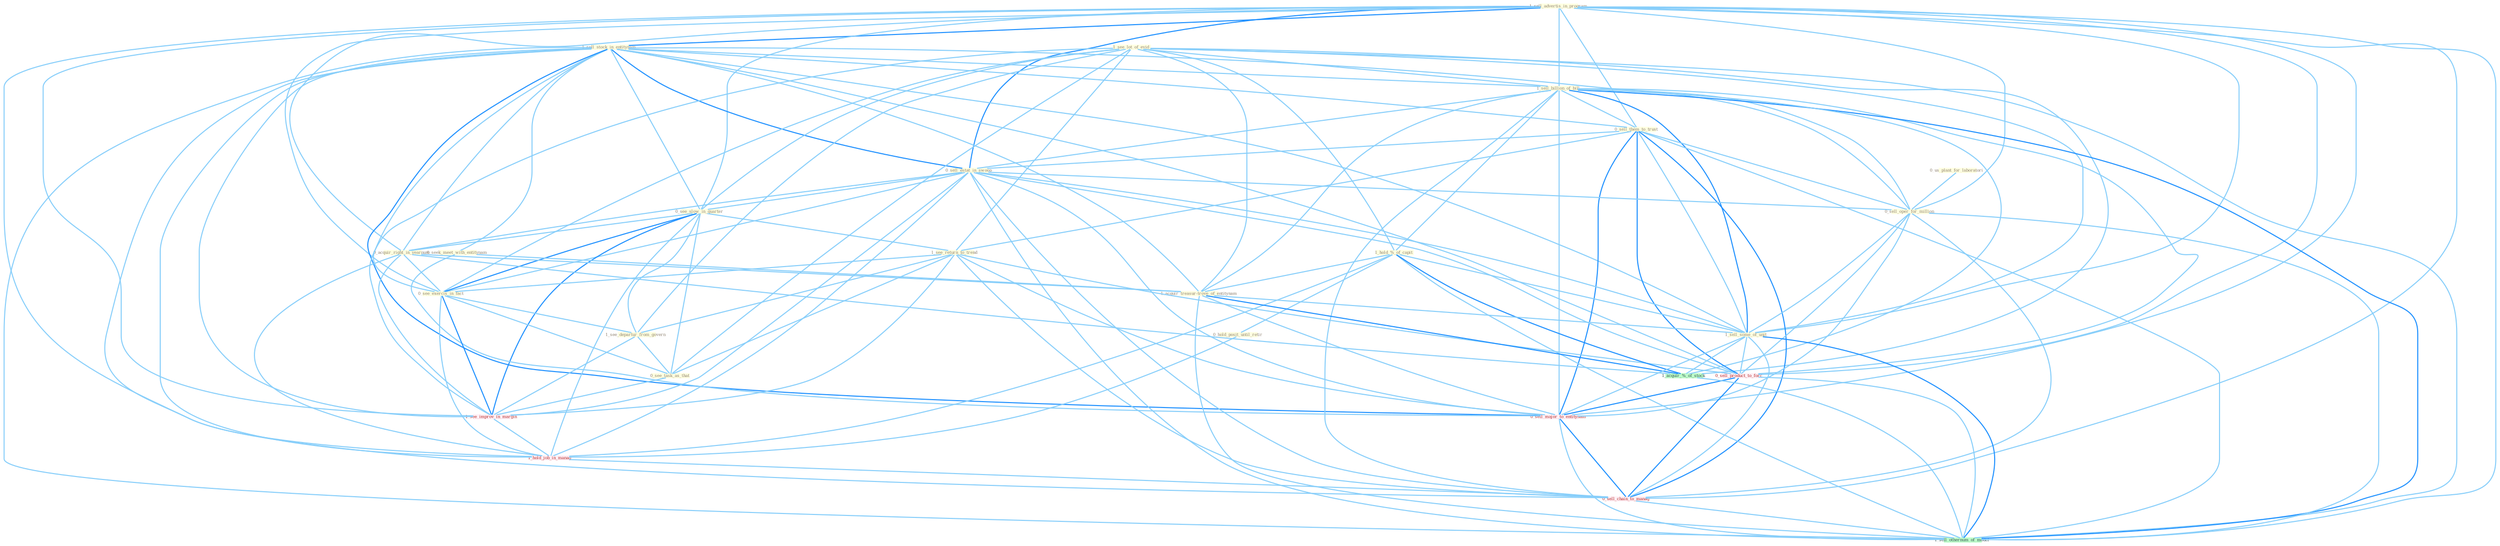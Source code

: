 Graph G{ 
    node
    [shape=polygon,style=filled,width=.5,height=.06,color="#BDFCC9",fixedsize=true,fontsize=4,
    fontcolor="#2f4f4f"];
    {node
    [color="#ffffe0", fontcolor="#8b7d6b"] "1_sell_advertis_in_program " "1_sell_stock_in_entitynam " "0_us_plant_for_laboratori " "1_see_lot_of_evid " "1_sell_billion_of_bill " "0_sell_them_to_trust " "0_sell_estat_in_swoop " "0_see_slow_in_quarter " "1_see_return_to_trend " "1_hold_%_of_capit " "0_seek_meet_with_entitynam " "0_acquir_right_in_yearnum " "0_see_exercis_in_fact " "1_acquir_treasur-trove_of_entitynam " "0_sell_oper_for_million " "1_sell_some_of_unit " "1_see_departur_from_govern " "0_see_task_as_that " "0_hold_posit_until_retir "}
{node [color="#fff0f5", fontcolor="#b22222"] "1_see_improv_in_margin " "1_hold_job_in_manag " "0_sell_product_to_forc " "0_sell_major_to_entitynam " "0_sell_chain_to_manag "}
edge [color="#B0E2FF"];

	"1_sell_advertis_in_program " -- "1_sell_stock_in_entitynam " [w="2", color="#1e90ff" , len=0.8];
	"1_sell_advertis_in_program " -- "1_sell_billion_of_bill " [w="1", color="#87cefa" ];
	"1_sell_advertis_in_program " -- "0_sell_them_to_trust " [w="1", color="#87cefa" ];
	"1_sell_advertis_in_program " -- "0_sell_estat_in_swoop " [w="2", color="#1e90ff" , len=0.8];
	"1_sell_advertis_in_program " -- "0_see_slow_in_quarter " [w="1", color="#87cefa" ];
	"1_sell_advertis_in_program " -- "0_acquir_right_in_yearnum " [w="1", color="#87cefa" ];
	"1_sell_advertis_in_program " -- "0_see_exercis_in_fact " [w="1", color="#87cefa" ];
	"1_sell_advertis_in_program " -- "0_sell_oper_for_million " [w="1", color="#87cefa" ];
	"1_sell_advertis_in_program " -- "1_sell_some_of_unit " [w="1", color="#87cefa" ];
	"1_sell_advertis_in_program " -- "1_see_improv_in_margin " [w="1", color="#87cefa" ];
	"1_sell_advertis_in_program " -- "1_hold_job_in_manag " [w="1", color="#87cefa" ];
	"1_sell_advertis_in_program " -- "0_sell_product_to_forc " [w="1", color="#87cefa" ];
	"1_sell_advertis_in_program " -- "0_sell_major_to_entitynam " [w="1", color="#87cefa" ];
	"1_sell_advertis_in_program " -- "0_sell_chain_to_manag " [w="1", color="#87cefa" ];
	"1_sell_advertis_in_program " -- "1_sell_othernum_of_model " [w="1", color="#87cefa" ];
	"1_sell_stock_in_entitynam " -- "1_sell_billion_of_bill " [w="1", color="#87cefa" ];
	"1_sell_stock_in_entitynam " -- "0_sell_them_to_trust " [w="1", color="#87cefa" ];
	"1_sell_stock_in_entitynam " -- "0_sell_estat_in_swoop " [w="2", color="#1e90ff" , len=0.8];
	"1_sell_stock_in_entitynam " -- "0_see_slow_in_quarter " [w="1", color="#87cefa" ];
	"1_sell_stock_in_entitynam " -- "0_seek_meet_with_entitynam " [w="1", color="#87cefa" ];
	"1_sell_stock_in_entitynam " -- "0_acquir_right_in_yearnum " [w="1", color="#87cefa" ];
	"1_sell_stock_in_entitynam " -- "0_see_exercis_in_fact " [w="1", color="#87cefa" ];
	"1_sell_stock_in_entitynam " -- "1_acquir_treasur-trove_of_entitynam " [w="1", color="#87cefa" ];
	"1_sell_stock_in_entitynam " -- "0_sell_oper_for_million " [w="1", color="#87cefa" ];
	"1_sell_stock_in_entitynam " -- "1_sell_some_of_unit " [w="1", color="#87cefa" ];
	"1_sell_stock_in_entitynam " -- "1_see_improv_in_margin " [w="1", color="#87cefa" ];
	"1_sell_stock_in_entitynam " -- "1_hold_job_in_manag " [w="1", color="#87cefa" ];
	"1_sell_stock_in_entitynam " -- "0_sell_product_to_forc " [w="1", color="#87cefa" ];
	"1_sell_stock_in_entitynam " -- "0_sell_major_to_entitynam " [w="2", color="#1e90ff" , len=0.8];
	"1_sell_stock_in_entitynam " -- "0_sell_chain_to_manag " [w="1", color="#87cefa" ];
	"1_sell_stock_in_entitynam " -- "1_sell_othernum_of_model " [w="1", color="#87cefa" ];
	"0_us_plant_for_laboratori " -- "0_sell_oper_for_million " [w="1", color="#87cefa" ];
	"1_see_lot_of_evid " -- "1_sell_billion_of_bill " [w="1", color="#87cefa" ];
	"1_see_lot_of_evid " -- "0_see_slow_in_quarter " [w="1", color="#87cefa" ];
	"1_see_lot_of_evid " -- "1_see_return_to_trend " [w="1", color="#87cefa" ];
	"1_see_lot_of_evid " -- "1_hold_%_of_capit " [w="1", color="#87cefa" ];
	"1_see_lot_of_evid " -- "0_see_exercis_in_fact " [w="1", color="#87cefa" ];
	"1_see_lot_of_evid " -- "1_acquir_treasur-trove_of_entitynam " [w="1", color="#87cefa" ];
	"1_see_lot_of_evid " -- "1_sell_some_of_unit " [w="1", color="#87cefa" ];
	"1_see_lot_of_evid " -- "1_see_departur_from_govern " [w="1", color="#87cefa" ];
	"1_see_lot_of_evid " -- "0_see_task_as_that " [w="1", color="#87cefa" ];
	"1_see_lot_of_evid " -- "1_see_improv_in_margin " [w="1", color="#87cefa" ];
	"1_see_lot_of_evid " -- "1_acquir_%_of_stock " [w="1", color="#87cefa" ];
	"1_see_lot_of_evid " -- "1_sell_othernum_of_model " [w="1", color="#87cefa" ];
	"1_sell_billion_of_bill " -- "0_sell_them_to_trust " [w="1", color="#87cefa" ];
	"1_sell_billion_of_bill " -- "0_sell_estat_in_swoop " [w="1", color="#87cefa" ];
	"1_sell_billion_of_bill " -- "1_hold_%_of_capit " [w="1", color="#87cefa" ];
	"1_sell_billion_of_bill " -- "1_acquir_treasur-trove_of_entitynam " [w="1", color="#87cefa" ];
	"1_sell_billion_of_bill " -- "0_sell_oper_for_million " [w="1", color="#87cefa" ];
	"1_sell_billion_of_bill " -- "1_sell_some_of_unit " [w="2", color="#1e90ff" , len=0.8];
	"1_sell_billion_of_bill " -- "1_acquir_%_of_stock " [w="1", color="#87cefa" ];
	"1_sell_billion_of_bill " -- "0_sell_product_to_forc " [w="1", color="#87cefa" ];
	"1_sell_billion_of_bill " -- "0_sell_major_to_entitynam " [w="1", color="#87cefa" ];
	"1_sell_billion_of_bill " -- "0_sell_chain_to_manag " [w="1", color="#87cefa" ];
	"1_sell_billion_of_bill " -- "1_sell_othernum_of_model " [w="2", color="#1e90ff" , len=0.8];
	"0_sell_them_to_trust " -- "0_sell_estat_in_swoop " [w="1", color="#87cefa" ];
	"0_sell_them_to_trust " -- "1_see_return_to_trend " [w="1", color="#87cefa" ];
	"0_sell_them_to_trust " -- "0_sell_oper_for_million " [w="1", color="#87cefa" ];
	"0_sell_them_to_trust " -- "1_sell_some_of_unit " [w="1", color="#87cefa" ];
	"0_sell_them_to_trust " -- "0_sell_product_to_forc " [w="2", color="#1e90ff" , len=0.8];
	"0_sell_them_to_trust " -- "0_sell_major_to_entitynam " [w="2", color="#1e90ff" , len=0.8];
	"0_sell_them_to_trust " -- "0_sell_chain_to_manag " [w="2", color="#1e90ff" , len=0.8];
	"0_sell_them_to_trust " -- "1_sell_othernum_of_model " [w="1", color="#87cefa" ];
	"0_sell_estat_in_swoop " -- "0_see_slow_in_quarter " [w="1", color="#87cefa" ];
	"0_sell_estat_in_swoop " -- "0_acquir_right_in_yearnum " [w="1", color="#87cefa" ];
	"0_sell_estat_in_swoop " -- "0_see_exercis_in_fact " [w="1", color="#87cefa" ];
	"0_sell_estat_in_swoop " -- "0_sell_oper_for_million " [w="1", color="#87cefa" ];
	"0_sell_estat_in_swoop " -- "1_sell_some_of_unit " [w="1", color="#87cefa" ];
	"0_sell_estat_in_swoop " -- "1_see_improv_in_margin " [w="1", color="#87cefa" ];
	"0_sell_estat_in_swoop " -- "1_hold_job_in_manag " [w="1", color="#87cefa" ];
	"0_sell_estat_in_swoop " -- "0_sell_product_to_forc " [w="1", color="#87cefa" ];
	"0_sell_estat_in_swoop " -- "0_sell_major_to_entitynam " [w="1", color="#87cefa" ];
	"0_sell_estat_in_swoop " -- "0_sell_chain_to_manag " [w="1", color="#87cefa" ];
	"0_sell_estat_in_swoop " -- "1_sell_othernum_of_model " [w="1", color="#87cefa" ];
	"0_see_slow_in_quarter " -- "1_see_return_to_trend " [w="1", color="#87cefa" ];
	"0_see_slow_in_quarter " -- "0_acquir_right_in_yearnum " [w="1", color="#87cefa" ];
	"0_see_slow_in_quarter " -- "0_see_exercis_in_fact " [w="2", color="#1e90ff" , len=0.8];
	"0_see_slow_in_quarter " -- "1_see_departur_from_govern " [w="1", color="#87cefa" ];
	"0_see_slow_in_quarter " -- "0_see_task_as_that " [w="1", color="#87cefa" ];
	"0_see_slow_in_quarter " -- "1_see_improv_in_margin " [w="2", color="#1e90ff" , len=0.8];
	"0_see_slow_in_quarter " -- "1_hold_job_in_manag " [w="1", color="#87cefa" ];
	"1_see_return_to_trend " -- "0_see_exercis_in_fact " [w="1", color="#87cefa" ];
	"1_see_return_to_trend " -- "1_see_departur_from_govern " [w="1", color="#87cefa" ];
	"1_see_return_to_trend " -- "0_see_task_as_that " [w="1", color="#87cefa" ];
	"1_see_return_to_trend " -- "1_see_improv_in_margin " [w="1", color="#87cefa" ];
	"1_see_return_to_trend " -- "0_sell_product_to_forc " [w="1", color="#87cefa" ];
	"1_see_return_to_trend " -- "0_sell_major_to_entitynam " [w="1", color="#87cefa" ];
	"1_see_return_to_trend " -- "0_sell_chain_to_manag " [w="1", color="#87cefa" ];
	"1_hold_%_of_capit " -- "1_acquir_treasur-trove_of_entitynam " [w="1", color="#87cefa" ];
	"1_hold_%_of_capit " -- "1_sell_some_of_unit " [w="1", color="#87cefa" ];
	"1_hold_%_of_capit " -- "0_hold_posit_until_retir " [w="1", color="#87cefa" ];
	"1_hold_%_of_capit " -- "1_acquir_%_of_stock " [w="2", color="#1e90ff" , len=0.8];
	"1_hold_%_of_capit " -- "1_hold_job_in_manag " [w="1", color="#87cefa" ];
	"1_hold_%_of_capit " -- "1_sell_othernum_of_model " [w="1", color="#87cefa" ];
	"0_seek_meet_with_entitynam " -- "1_acquir_treasur-trove_of_entitynam " [w="1", color="#87cefa" ];
	"0_seek_meet_with_entitynam " -- "0_sell_major_to_entitynam " [w="1", color="#87cefa" ];
	"0_acquir_right_in_yearnum " -- "0_see_exercis_in_fact " [w="1", color="#87cefa" ];
	"0_acquir_right_in_yearnum " -- "1_acquir_treasur-trove_of_entitynam " [w="1", color="#87cefa" ];
	"0_acquir_right_in_yearnum " -- "1_see_improv_in_margin " [w="1", color="#87cefa" ];
	"0_acquir_right_in_yearnum " -- "1_acquir_%_of_stock " [w="1", color="#87cefa" ];
	"0_acquir_right_in_yearnum " -- "1_hold_job_in_manag " [w="1", color="#87cefa" ];
	"0_see_exercis_in_fact " -- "1_see_departur_from_govern " [w="1", color="#87cefa" ];
	"0_see_exercis_in_fact " -- "0_see_task_as_that " [w="1", color="#87cefa" ];
	"0_see_exercis_in_fact " -- "1_see_improv_in_margin " [w="2", color="#1e90ff" , len=0.8];
	"0_see_exercis_in_fact " -- "1_hold_job_in_manag " [w="1", color="#87cefa" ];
	"1_acquir_treasur-trove_of_entitynam " -- "1_sell_some_of_unit " [w="1", color="#87cefa" ];
	"1_acquir_treasur-trove_of_entitynam " -- "1_acquir_%_of_stock " [w="2", color="#1e90ff" , len=0.8];
	"1_acquir_treasur-trove_of_entitynam " -- "0_sell_major_to_entitynam " [w="1", color="#87cefa" ];
	"1_acquir_treasur-trove_of_entitynam " -- "1_sell_othernum_of_model " [w="1", color="#87cefa" ];
	"0_sell_oper_for_million " -- "1_sell_some_of_unit " [w="1", color="#87cefa" ];
	"0_sell_oper_for_million " -- "0_sell_product_to_forc " [w="1", color="#87cefa" ];
	"0_sell_oper_for_million " -- "0_sell_major_to_entitynam " [w="1", color="#87cefa" ];
	"0_sell_oper_for_million " -- "0_sell_chain_to_manag " [w="1", color="#87cefa" ];
	"0_sell_oper_for_million " -- "1_sell_othernum_of_model " [w="1", color="#87cefa" ];
	"1_sell_some_of_unit " -- "1_acquir_%_of_stock " [w="1", color="#87cefa" ];
	"1_sell_some_of_unit " -- "0_sell_product_to_forc " [w="1", color="#87cefa" ];
	"1_sell_some_of_unit " -- "0_sell_major_to_entitynam " [w="1", color="#87cefa" ];
	"1_sell_some_of_unit " -- "0_sell_chain_to_manag " [w="1", color="#87cefa" ];
	"1_sell_some_of_unit " -- "1_sell_othernum_of_model " [w="2", color="#1e90ff" , len=0.8];
	"1_see_departur_from_govern " -- "0_see_task_as_that " [w="1", color="#87cefa" ];
	"1_see_departur_from_govern " -- "1_see_improv_in_margin " [w="1", color="#87cefa" ];
	"0_see_task_as_that " -- "1_see_improv_in_margin " [w="1", color="#87cefa" ];
	"0_hold_posit_until_retir " -- "1_hold_job_in_manag " [w="1", color="#87cefa" ];
	"1_see_improv_in_margin " -- "1_hold_job_in_manag " [w="1", color="#87cefa" ];
	"1_acquir_%_of_stock " -- "1_sell_othernum_of_model " [w="1", color="#87cefa" ];
	"1_hold_job_in_manag " -- "0_sell_chain_to_manag " [w="1", color="#87cefa" ];
	"0_sell_product_to_forc " -- "0_sell_major_to_entitynam " [w="2", color="#1e90ff" , len=0.8];
	"0_sell_product_to_forc " -- "0_sell_chain_to_manag " [w="2", color="#1e90ff" , len=0.8];
	"0_sell_product_to_forc " -- "1_sell_othernum_of_model " [w="1", color="#87cefa" ];
	"0_sell_major_to_entitynam " -- "0_sell_chain_to_manag " [w="2", color="#1e90ff" , len=0.8];
	"0_sell_major_to_entitynam " -- "1_sell_othernum_of_model " [w="1", color="#87cefa" ];
	"0_sell_chain_to_manag " -- "1_sell_othernum_of_model " [w="1", color="#87cefa" ];
}